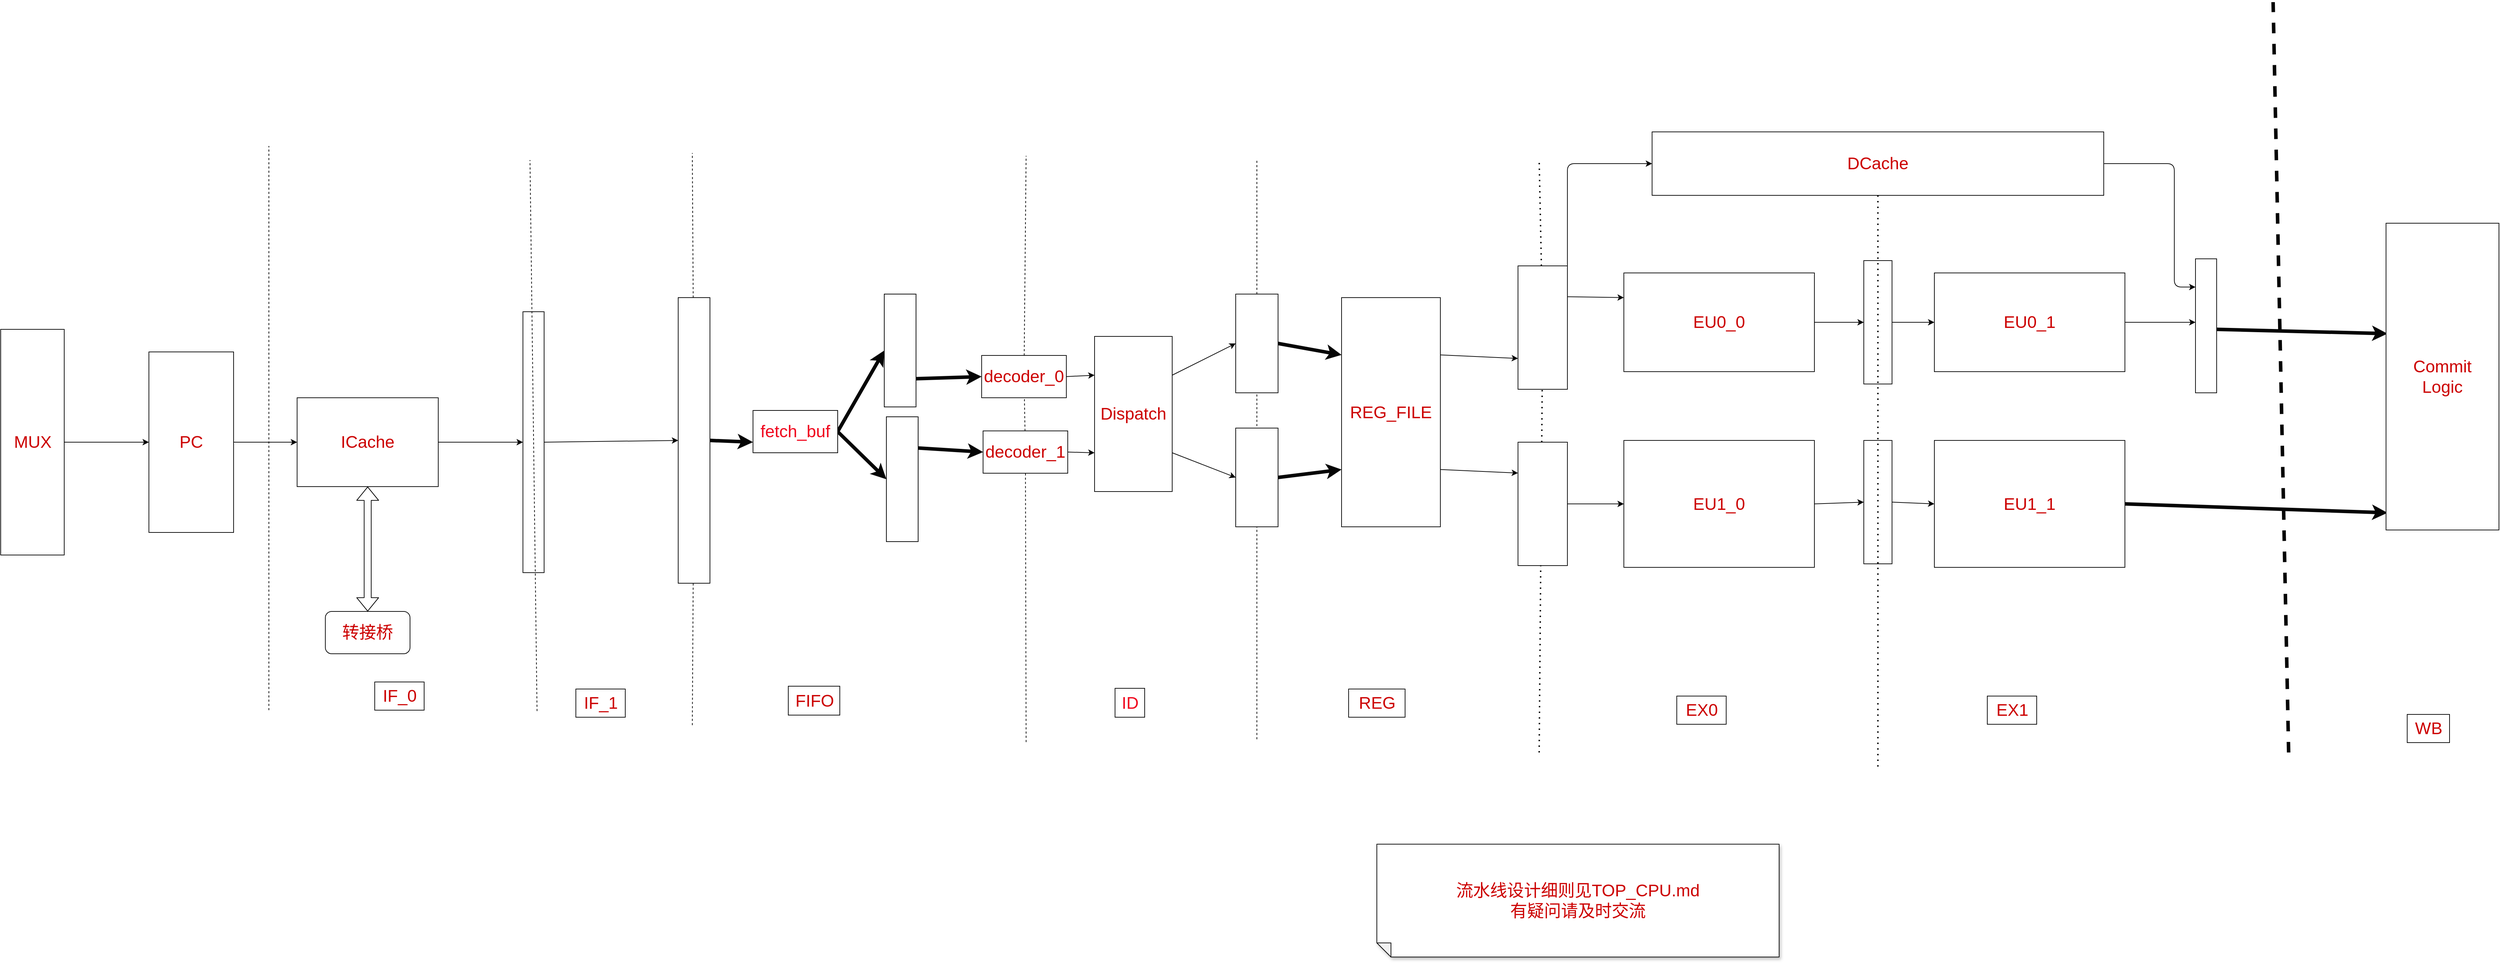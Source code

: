 <mxfile>
    <diagram id="cVIp-nzU9-chKnxCUfcy" name="第 1 页">
        <mxGraphModel dx="1680" dy="1288" grid="0" gridSize="100" guides="1" tooltips="1" connect="1" arrows="1" fold="1" page="1" pageScale="1" pageWidth="827" pageHeight="583" background="#FFFFFF" math="0" shadow="0">
            <root>
                <mxCell id="0"/>
                <mxCell id="1" parent="0"/>
                <mxCell id="9" value="" style="endArrow=none;dashed=1;html=1;fontSize=24;strokeColor=#050505;fontColor=#CC0000;" parent="1" edge="1">
                    <mxGeometry width="50" height="50" relative="1" as="geometry">
                        <mxPoint x="1080" y="1340" as="sourcePoint"/>
                        <mxPoint x="1080" y="540" as="targetPoint"/>
                    </mxGeometry>
                </mxCell>
                <mxCell id="25" style="edgeStyle=none;html=1;exitX=1;exitY=0.5;exitDx=0;exitDy=0;entryX=0;entryY=0.5;entryDx=0;entryDy=0;fontSize=24;strokeColor=#050505;fontColor=#CC0000;" parent="1" source="14" target="19" edge="1">
                    <mxGeometry relative="1" as="geometry"/>
                </mxCell>
                <mxCell id="14" value="" style="rounded=0;whiteSpace=wrap;html=1;fontSize=24;strokeColor=#050505;fontColor=#CC0000;" parent="1" vertex="1">
                    <mxGeometry x="1440" y="775" width="30" height="370" as="geometry"/>
                </mxCell>
                <mxCell id="16" style="edgeStyle=none;html=1;exitX=1;exitY=0.5;exitDx=0;exitDy=0;entryX=0;entryY=0.5;entryDx=0;entryDy=0;fontSize=24;strokeColor=#050505;fontColor=#CC0000;" parent="1" source="5" target="14" edge="1">
                    <mxGeometry relative="1" as="geometry"/>
                </mxCell>
                <mxCell id="17" value="" style="endArrow=none;dashed=1;html=1;fontSize=24;strokeColor=#050505;fontColor=#CC0000;" parent="1" edge="1">
                    <mxGeometry width="50" height="50" relative="1" as="geometry">
                        <mxPoint x="1460" y="1341.263" as="sourcePoint"/>
                        <mxPoint x="1450" y="560" as="targetPoint"/>
                    </mxGeometry>
                </mxCell>
                <mxCell id="18" value="IF_0" style="text;html=1;align=center;verticalAlign=middle;resizable=0;points=[];autosize=1;fontSize=24;strokeColor=#050505;fontColor=#CC0000;" parent="1" vertex="1">
                    <mxGeometry x="1230" y="1300" width="70" height="40" as="geometry"/>
                </mxCell>
                <mxCell id="20" value="" style="endArrow=none;dashed=1;html=1;fontSize=24;startArrow=none;strokeColor=#050505;fontColor=#CC0000;" parent="1" source="19" edge="1">
                    <mxGeometry width="50" height="50" relative="1" as="geometry">
                        <mxPoint x="1680" y="1361.263" as="sourcePoint"/>
                        <mxPoint x="1680" y="550" as="targetPoint"/>
                    </mxGeometry>
                </mxCell>
                <mxCell id="21" value="IF_1" style="text;html=1;align=center;verticalAlign=middle;resizable=0;points=[];autosize=1;fontSize=24;strokeColor=#050505;fontColor=#CC0000;" parent="1" vertex="1">
                    <mxGeometry x="1515" y="1310" width="70" height="40" as="geometry"/>
                </mxCell>
                <mxCell id="24" value="转接桥" style="rounded=1;whiteSpace=wrap;html=1;fontSize=24;strokeColor=#050505;fontColor=#CC0000;" parent="1" vertex="1">
                    <mxGeometry x="1160" y="1200" width="120" height="60" as="geometry"/>
                </mxCell>
                <mxCell id="26" value="" style="endArrow=none;dashed=1;html=1;fontSize=24;strokeColor=#050505;fontColor=#CC0000;" parent="1" target="19" edge="1">
                    <mxGeometry width="50" height="50" relative="1" as="geometry">
                        <mxPoint x="1680" y="1361.263" as="sourcePoint"/>
                        <mxPoint x="1680" y="550" as="targetPoint"/>
                    </mxGeometry>
                </mxCell>
                <mxCell id="105" style="edgeStyle=none;html=1;exitX=1;exitY=0.5;exitDx=0;exitDy=0;entryX=0;entryY=0.5;entryDx=0;entryDy=0;strokeColor=#383838;strokeWidth=5;" parent="1" source="19" edge="1">
                    <mxGeometry relative="1" as="geometry">
                        <mxPoint x="1678" y="960" as="targetPoint"/>
                    </mxGeometry>
                </mxCell>
                <mxCell id="112" style="edgeStyle=none;html=1;exitX=1;exitY=0.5;exitDx=0;exitDy=0;entryX=0;entryY=0.75;entryDx=0;entryDy=0;fontSize=24;fontColor=#F0071E;strokeWidth=5;strokeColor=#050505;" edge="1" parent="1" source="19" target="109">
                    <mxGeometry relative="1" as="geometry"/>
                </mxCell>
                <mxCell id="19" value="" style="whiteSpace=wrap;html=1;fontSize=24;strokeColor=#050505;fontColor=#CC0000;" parent="1" vertex="1">
                    <mxGeometry x="1660" y="755" width="45" height="405" as="geometry"/>
                </mxCell>
                <mxCell id="32" value="" style="endArrow=none;dashed=1;html=1;fontSize=24;strokeColor=#050505;fontColor=#CC0000;startArrow=none;" parent="1" edge="1" source="34">
                    <mxGeometry width="50" height="50" relative="1" as="geometry">
                        <mxPoint x="2153" y="1385.263" as="sourcePoint"/>
                        <mxPoint x="2153" y="554" as="targetPoint"/>
                    </mxGeometry>
                </mxCell>
                <mxCell id="40" style="edgeStyle=none;html=1;exitX=1;exitY=0.5;exitDx=0;exitDy=0;entryX=0;entryY=0.25;entryDx=0;entryDy=0;fontSize=24;strokeColor=#050505;fontColor=#CC0000;" parent="1" source="34" target="39" edge="1">
                    <mxGeometry relative="1" as="geometry"/>
                </mxCell>
                <mxCell id="41" style="edgeStyle=none;html=1;exitX=1;exitY=0.5;exitDx=0;exitDy=0;entryX=0;entryY=0.75;entryDx=0;entryDy=0;fontSize=24;strokeColor=#050505;fontColor=#CC0000;" parent="1" source="36" target="39" edge="1">
                    <mxGeometry relative="1" as="geometry"/>
                </mxCell>
                <mxCell id="37" value="FIFO" style="text;html=1;align=center;verticalAlign=middle;resizable=0;points=[];autosize=1;fontSize=24;strokeColor=#050505;fontColor=#CC0000;" parent="1" vertex="1">
                    <mxGeometry x="1816" y="1306" width="73" height="41" as="geometry"/>
                </mxCell>
                <mxCell id="38" value="" style="endArrow=none;dashed=1;html=1;fontSize=24;startArrow=none;strokeColor=#050505;fontColor=#CC0000;" parent="1" source="42" edge="1">
                    <mxGeometry width="50" height="50" relative="1" as="geometry">
                        <mxPoint x="2480" y="1381.263" as="sourcePoint"/>
                        <mxPoint x="2480" y="560" as="targetPoint"/>
                    </mxGeometry>
                </mxCell>
                <mxCell id="45" style="edgeStyle=none;html=1;exitX=1;exitY=0.25;exitDx=0;exitDy=0;entryX=0;entryY=0.5;entryDx=0;entryDy=0;fontSize=24;strokeColor=#050505;fontColor=#CC0000;" parent="1" source="39" target="42" edge="1">
                    <mxGeometry relative="1" as="geometry"/>
                </mxCell>
                <mxCell id="46" style="edgeStyle=none;html=1;exitX=1;exitY=0.75;exitDx=0;exitDy=0;entryX=0;entryY=0.5;entryDx=0;entryDy=0;fontSize=24;strokeColor=#050505;fontColor=#CC0000;" parent="1" source="39" target="44" edge="1">
                    <mxGeometry relative="1" as="geometry"/>
                </mxCell>
                <mxCell id="39" value="Dispatch" style="rounded=0;whiteSpace=wrap;html=1;fontSize=24;strokeColor=#050505;fontColor=#CC0000;" parent="1" vertex="1">
                    <mxGeometry x="2250" y="810" width="110" height="220" as="geometry"/>
                </mxCell>
                <mxCell id="43" value="" style="endArrow=none;dashed=1;html=1;fontSize=24;strokeColor=#050505;fontColor=#CC0000;" parent="1" target="42" edge="1">
                    <mxGeometry width="50" height="50" relative="1" as="geometry">
                        <mxPoint x="2480" y="1381.263" as="sourcePoint"/>
                        <mxPoint x="2480" y="560" as="targetPoint"/>
                    </mxGeometry>
                </mxCell>
                <mxCell id="123" style="edgeStyle=none;html=1;exitX=1;exitY=0.5;exitDx=0;exitDy=0;entryX=0;entryY=0.25;entryDx=0;entryDy=0;strokeColor=#050505;strokeWidth=5;fontSize=24;fontColor=#F0071E;" edge="1" parent="1" source="42" target="47">
                    <mxGeometry relative="1" as="geometry"/>
                </mxCell>
                <mxCell id="42" value="" style="rounded=0;whiteSpace=wrap;html=1;fontSize=24;strokeColor=#050505;fontColor=#CC0000;" parent="1" vertex="1">
                    <mxGeometry x="2450" y="750" width="60" height="140" as="geometry"/>
                </mxCell>
                <mxCell id="122" style="edgeStyle=none;html=1;exitX=1;exitY=0.5;exitDx=0;exitDy=0;entryX=0;entryY=0.75;entryDx=0;entryDy=0;strokeColor=#050505;strokeWidth=5;fontSize=24;fontColor=#F0071E;" edge="1" parent="1" source="44" target="47">
                    <mxGeometry relative="1" as="geometry"/>
                </mxCell>
                <mxCell id="44" value="" style="rounded=0;whiteSpace=wrap;html=1;fontSize=24;strokeColor=#050505;fontColor=#CC0000;" parent="1" vertex="1">
                    <mxGeometry x="2450" y="940" width="60" height="140" as="geometry"/>
                </mxCell>
                <mxCell id="53" style="edgeStyle=none;html=1;exitX=1;exitY=0.25;exitDx=0;exitDy=0;entryX=0;entryY=0.75;entryDx=0;entryDy=0;fontSize=24;strokeColor=#050505;fontColor=#CC0000;" parent="1" source="47" target="51" edge="1">
                    <mxGeometry relative="1" as="geometry"/>
                </mxCell>
                <mxCell id="54" style="edgeStyle=none;html=1;exitX=1;exitY=0.75;exitDx=0;exitDy=0;entryX=0;entryY=0.25;entryDx=0;entryDy=0;fontSize=24;strokeColor=#050505;fontColor=#CC0000;" parent="1" source="47" target="52" edge="1">
                    <mxGeometry relative="1" as="geometry"/>
                </mxCell>
                <mxCell id="47" value="REG_FILE" style="rounded=0;whiteSpace=wrap;html=1;fontSize=24;strokeColor=#050505;fontColor=#CC0000;" parent="1" vertex="1">
                    <mxGeometry x="2600" y="755" width="140" height="325" as="geometry"/>
                </mxCell>
                <mxCell id="50" value="" style="endArrow=none;dashed=1;html=1;dashPattern=1 3;strokeWidth=2;fontSize=24;startArrow=none;strokeColor=#050505;fontColor=#CC0000;" parent="1" source="51" edge="1">
                    <mxGeometry width="50" height="50" relative="1" as="geometry">
                        <mxPoint x="2880" y="1400" as="sourcePoint"/>
                        <mxPoint x="2880" y="560" as="targetPoint"/>
                    </mxGeometry>
                </mxCell>
                <mxCell id="55" value="" style="endArrow=none;dashed=1;html=1;dashPattern=1 3;strokeWidth=2;fontSize=24;strokeColor=#050505;fontColor=#CC0000;" parent="1" target="51" edge="1">
                    <mxGeometry width="50" height="50" relative="1" as="geometry">
                        <mxPoint x="2880" y="1400" as="sourcePoint"/>
                        <mxPoint x="2880" y="560" as="targetPoint"/>
                    </mxGeometry>
                </mxCell>
                <mxCell id="60" style="edgeStyle=none;html=1;exitX=1;exitY=0.5;exitDx=0;exitDy=0;entryX=0;entryY=0.5;entryDx=0;entryDy=0;fontSize=24;strokeColor=#050505;fontColor=#CC0000;" parent="1" source="52" target="57" edge="1">
                    <mxGeometry relative="1" as="geometry"/>
                </mxCell>
                <mxCell id="52" value="" style="rounded=0;whiteSpace=wrap;html=1;fontSize=24;strokeColor=#050505;fontColor=#CC0000;" parent="1" vertex="1">
                    <mxGeometry x="2850" y="960" width="70" height="175" as="geometry"/>
                </mxCell>
                <mxCell id="59" style="edgeStyle=none;html=1;exitX=1;exitY=0.25;exitDx=0;exitDy=0;entryX=0;entryY=0.25;entryDx=0;entryDy=0;fontSize=24;strokeColor=#050505;fontColor=#CC0000;" parent="1" source="51" target="56" edge="1">
                    <mxGeometry relative="1" as="geometry"/>
                </mxCell>
                <mxCell id="79" style="edgeStyle=none;html=1;exitX=1;exitY=0;exitDx=0;exitDy=0;entryX=0;entryY=0.5;entryDx=0;entryDy=0;fontSize=24;strokeColor=#050505;fontColor=#CC0000;" parent="1" source="51" target="78" edge="1">
                    <mxGeometry relative="1" as="geometry">
                        <Array as="points">
                            <mxPoint x="2920" y="565"/>
                        </Array>
                    </mxGeometry>
                </mxCell>
                <mxCell id="51" value="" style="rounded=0;whiteSpace=wrap;html=1;fontSize=24;strokeColor=#050505;fontColor=#CC0000;" parent="1" vertex="1">
                    <mxGeometry x="2850" y="710" width="70" height="175" as="geometry"/>
                </mxCell>
                <mxCell id="64" style="edgeStyle=none;html=1;exitX=1;exitY=0.5;exitDx=0;exitDy=0;entryX=0;entryY=0.5;entryDx=0;entryDy=0;fontSize=24;strokeColor=#050505;fontColor=#CC0000;" parent="1" source="56" target="62" edge="1">
                    <mxGeometry relative="1" as="geometry"/>
                </mxCell>
                <mxCell id="56" value="EU0_0" style="rounded=0;whiteSpace=wrap;html=1;fontSize=24;strokeColor=#050505;fontColor=#CC0000;" parent="1" vertex="1">
                    <mxGeometry x="3000" y="720" width="270" height="140" as="geometry"/>
                </mxCell>
                <mxCell id="65" style="edgeStyle=none;html=1;exitX=1;exitY=0.5;exitDx=0;exitDy=0;entryX=0;entryY=0.5;entryDx=0;entryDy=0;fontSize=24;strokeColor=#050505;fontColor=#CC0000;" parent="1" source="57" target="63" edge="1">
                    <mxGeometry relative="1" as="geometry"/>
                </mxCell>
                <mxCell id="57" value="EU1_0" style="rounded=0;whiteSpace=wrap;html=1;fontSize=24;strokeColor=#050505;fontColor=#CC0000;" parent="1" vertex="1">
                    <mxGeometry x="3000" y="957.5" width="270" height="180" as="geometry"/>
                </mxCell>
                <mxCell id="73" style="edgeStyle=none;html=1;exitX=1;exitY=0.5;exitDx=0;exitDy=0;entryX=0;entryY=0.5;entryDx=0;entryDy=0;fontSize=24;strokeColor=#050505;fontColor=#CC0000;" parent="1" source="62" target="68" edge="1">
                    <mxGeometry relative="1" as="geometry"/>
                </mxCell>
                <mxCell id="62" value="" style="rounded=0;whiteSpace=wrap;html=1;fontSize=24;strokeColor=#050505;fontColor=#CC0000;" parent="1" vertex="1">
                    <mxGeometry x="3340" y="702.5" width="40" height="175" as="geometry"/>
                </mxCell>
                <mxCell id="74" style="edgeStyle=none;html=1;exitX=1;exitY=0.5;exitDx=0;exitDy=0;entryX=0;entryY=0.5;entryDx=0;entryDy=0;fontSize=24;strokeColor=#050505;fontColor=#CC0000;" parent="1" source="63" target="70" edge="1">
                    <mxGeometry relative="1" as="geometry"/>
                </mxCell>
                <mxCell id="63" value="" style="rounded=0;whiteSpace=wrap;html=1;fontSize=24;strokeColor=#050505;fontColor=#CC0000;" parent="1" vertex="1">
                    <mxGeometry x="3340" y="957.5" width="40" height="175" as="geometry"/>
                </mxCell>
                <mxCell id="66" value="" style="endArrow=none;dashed=1;html=1;dashPattern=1 3;strokeWidth=2;fontSize=24;strokeColor=#050505;fontColor=#CC0000;" parent="1" edge="1">
                    <mxGeometry width="50" height="50" relative="1" as="geometry">
                        <mxPoint x="3360" y="1420" as="sourcePoint"/>
                        <mxPoint x="3360" y="560" as="targetPoint"/>
                    </mxGeometry>
                </mxCell>
                <mxCell id="67" style="edgeStyle=none;html=1;exitX=1;exitY=0.5;exitDx=0;exitDy=0;fontSize=24;strokeColor=#050505;fontColor=#CC0000;" parent="1" source="68" edge="1">
                    <mxGeometry relative="1" as="geometry">
                        <mxPoint x="3810" y="790" as="targetPoint"/>
                    </mxGeometry>
                </mxCell>
                <mxCell id="68" value="EU0_1" style="rounded=0;whiteSpace=wrap;html=1;fontSize=24;strokeColor=#050505;fontColor=#CC0000;" parent="1" vertex="1">
                    <mxGeometry x="3440" y="720" width="270" height="140" as="geometry"/>
                </mxCell>
                <mxCell id="120" style="edgeStyle=none;html=1;exitX=1;exitY=0.5;exitDx=0;exitDy=0;entryX=0.013;entryY=0.944;entryDx=0;entryDy=0;entryPerimeter=0;strokeColor=#050505;strokeWidth=5;fontSize=24;fontColor=#F0071E;" edge="1" parent="1" source="70" target="88">
                    <mxGeometry relative="1" as="geometry"/>
                </mxCell>
                <mxCell id="70" value="EU1_1" style="rounded=0;whiteSpace=wrap;html=1;fontSize=24;strokeColor=#050505;fontColor=#CC0000;" parent="1" vertex="1">
                    <mxGeometry x="3440" y="957.5" width="270" height="180" as="geometry"/>
                </mxCell>
                <mxCell id="75" value="REG" style="text;html=1;align=center;verticalAlign=middle;resizable=0;points=[];autosize=1;fontSize=24;strokeColor=#050505;fontColor=#CC0000;" parent="1" vertex="1">
                    <mxGeometry x="2610" y="1310" width="80" height="40" as="geometry"/>
                </mxCell>
                <mxCell id="76" value="EX0" style="text;html=1;align=center;verticalAlign=middle;resizable=0;points=[];autosize=1;fontSize=24;strokeColor=#050505;fontColor=#CC0000;" parent="1" vertex="1">
                    <mxGeometry x="3075" y="1320" width="70" height="40" as="geometry"/>
                </mxCell>
                <mxCell id="77" value="EX1" style="text;html=1;align=center;verticalAlign=middle;resizable=0;points=[];autosize=1;fontSize=24;strokeColor=#050505;fontColor=#CC0000;" parent="1" vertex="1">
                    <mxGeometry x="3515" y="1320" width="70" height="40" as="geometry"/>
                </mxCell>
                <mxCell id="80" style="edgeStyle=none;html=1;exitX=1;exitY=0.5;exitDx=0;exitDy=0;fontSize=24;entryX=0;entryY=0;entryDx=0;entryDy=40;entryPerimeter=0;strokeColor=#050505;fontColor=#CC0000;" parent="1" source="78" target="81" edge="1">
                    <mxGeometry relative="1" as="geometry">
                        <mxPoint x="3780" y="720" as="targetPoint"/>
                        <Array as="points">
                            <mxPoint x="3780" y="565"/>
                            <mxPoint x="3780" y="740"/>
                        </Array>
                    </mxGeometry>
                </mxCell>
                <mxCell id="78" value="DCache" style="rounded=0;whiteSpace=wrap;html=1;fontSize=24;strokeColor=#050505;fontColor=#CC0000;" parent="1" vertex="1">
                    <mxGeometry x="3040" y="520" width="640" height="90" as="geometry"/>
                </mxCell>
                <mxCell id="119" style="edgeStyle=none;html=1;exitX=0;exitY=0;exitDx=30;exitDy=100;exitPerimeter=0;entryX=0.013;entryY=0.36;entryDx=0;entryDy=0;entryPerimeter=0;strokeColor=#050505;strokeWidth=5;fontSize=24;fontColor=#F0071E;" edge="1" parent="1" source="81" target="88">
                    <mxGeometry relative="1" as="geometry"/>
                </mxCell>
                <mxCell id="81" value="" style="shadow=0;dashed=0;align=center;html=1;strokeWidth=1;shape=mxgraph.rtl.abstract.entity;container=1;collapsible=0;kind=mux;drawPins=0;left=4;right=1;bottom=0;fontSize=24;strokeColor=#050505;fontColor=#CC0000;" parent="1" vertex="1">
                    <mxGeometry x="3810" y="700" width="30" height="190" as="geometry"/>
                </mxCell>
                <mxCell id="87" value="WB" style="text;html=1;align=center;verticalAlign=middle;resizable=0;points=[];autosize=1;fontSize=24;strokeColor=#050505;fontColor=#CC0000;" parent="1" vertex="1">
                    <mxGeometry x="4110" y="1346" width="60" height="40" as="geometry"/>
                </mxCell>
                <mxCell id="88" value="Commit&lt;br&gt;Logic" style="rounded=0;whiteSpace=wrap;html=1;fontSize=24;strokeColor=#050505;fontColor=#CC0000;" parent="1" vertex="1">
                    <mxGeometry x="4080" y="649.5" width="160" height="435" as="geometry"/>
                </mxCell>
                <mxCell id="93" value="流水线设计细则见TOP_CPU.md&lt;br&gt;有疑问请及时交流" style="shape=note;whiteSpace=wrap;html=1;backgroundOutline=1;darkOpacity=0.05;fillStyle=solid;direction=west;gradientDirection=north;shadow=1;size=20;pointerEvents=1;fontSize=24;strokeColor=#050505;fontColor=#CC0000;" parent="1" vertex="1">
                    <mxGeometry x="2650" y="1530" width="570" height="160" as="geometry"/>
                </mxCell>
                <mxCell id="3" style="edgeStyle=none;html=1;exitX=0;exitY=0;exitDx=90;exitDy=160;exitPerimeter=0;strokeColor=#050505;fontColor=#CC0000;" parent="1" source="2" edge="1">
                    <mxGeometry relative="1" as="geometry">
                        <mxPoint x="910" y="960" as="targetPoint"/>
                    </mxGeometry>
                </mxCell>
                <mxCell id="2" value="&lt;font style=&quot;font-size: 24px;&quot;&gt;MUX&lt;/font&gt;" style="shadow=0;dashed=0;align=center;html=1;strokeWidth=1;shape=mxgraph.rtl.abstract.entity;container=0;collapsible=0;kind=mux;drawPins=0;left=4;right=1;bottom=0;strokeColor=#050505;fontColor=#CC0000;" parent="1" vertex="1">
                    <mxGeometry x="700" y="800" width="90" height="320" as="geometry"/>
                </mxCell>
                <mxCell id="4" value="&lt;font style=&quot;font-size: 24px;&quot;&gt;PC&lt;/font&gt;" style="whiteSpace=wrap;html=1;container=0;strokeColor=#050505;fontColor=#CC0000;" parent="1" vertex="1">
                    <mxGeometry x="910" y="832" width="120" height="256" as="geometry"/>
                </mxCell>
                <mxCell id="5" value="&lt;font style=&quot;font-size: 24px;&quot;&gt;ICache&lt;/font&gt;" style="whiteSpace=wrap;html=1;container=0;strokeColor=#050505;fontColor=#CC0000;" parent="1" vertex="1">
                    <mxGeometry x="1120" y="897" width="200" height="126" as="geometry"/>
                </mxCell>
                <mxCell id="6" style="edgeStyle=none;html=1;exitX=1;exitY=0.5;exitDx=0;exitDy=0;entryX=0;entryY=0.5;entryDx=0;entryDy=0;strokeColor=#050505;fontColor=#CC0000;" parent="1" source="4" target="5" edge="1">
                    <mxGeometry relative="1" as="geometry"/>
                </mxCell>
                <mxCell id="23" value="" style="shape=flexArrow;endArrow=classic;startArrow=classic;html=1;fontSize=24;entryX=0.5;entryY=1;entryDx=0;entryDy=0;strokeColor=#050505;fontColor=#CC0000;" parent="1" target="5" edge="1">
                    <mxGeometry width="100" height="100" relative="1" as="geometry">
                        <mxPoint x="1220" y="1200" as="sourcePoint"/>
                        <mxPoint x="1240" y="1070" as="targetPoint"/>
                    </mxGeometry>
                </mxCell>
                <mxCell id="117" style="edgeStyle=none;html=1;exitX=1;exitY=0.75;exitDx=0;exitDy=0;entryX=0;entryY=0.5;entryDx=0;entryDy=0;strokeColor=#050505;strokeWidth=5;fontSize=24;fontColor=#F0071E;" edge="1" parent="1" source="101" target="34">
                    <mxGeometry relative="1" as="geometry"/>
                </mxCell>
                <mxCell id="101" value="" style="rounded=0;whiteSpace=wrap;html=1;" parent="1" vertex="1">
                    <mxGeometry x="1952" y="750" width="45" height="160" as="geometry"/>
                </mxCell>
                <mxCell id="118" style="edgeStyle=none;html=1;exitX=1;exitY=0.25;exitDx=0;exitDy=0;entryX=0;entryY=0.5;entryDx=0;entryDy=0;strokeColor=#050505;strokeWidth=5;fontSize=24;fontColor=#F0071E;" edge="1" parent="1" source="102" target="36">
                    <mxGeometry relative="1" as="geometry"/>
                </mxCell>
                <mxCell id="102" value="" style="rounded=0;whiteSpace=wrap;html=1;" parent="1" vertex="1">
                    <mxGeometry x="1955" y="924" width="45" height="177" as="geometry"/>
                </mxCell>
                <mxCell id="108" value="&lt;font style=&quot;font-size: 24px;&quot; color=&quot;#f0071e&quot;&gt;ID&lt;/font&gt;" style="text;html=1;align=center;verticalAlign=middle;resizable=0;points=[];autosize=1;strokeColor=#050505;fillColor=none;fontSize=24;fontColor=#CC0000;" parent="1" vertex="1">
                    <mxGeometry x="2279" y="1309" width="42" height="41" as="geometry"/>
                </mxCell>
                <mxCell id="115" style="edgeStyle=none;html=1;exitX=1;exitY=0.5;exitDx=0;exitDy=0;entryX=0;entryY=0.5;entryDx=0;entryDy=0;strokeColor=#050505;strokeWidth=5;fontSize=24;fontColor=#F0071E;" edge="1" parent="1" source="109" target="101">
                    <mxGeometry relative="1" as="geometry"/>
                </mxCell>
                <mxCell id="116" style="edgeStyle=none;html=1;exitX=1;exitY=0.5;exitDx=0;exitDy=0;entryX=0;entryY=0.5;entryDx=0;entryDy=0;strokeColor=#050505;strokeWidth=5;fontSize=24;fontColor=#F0071E;" edge="1" parent="1" source="109" target="102">
                    <mxGeometry relative="1" as="geometry"/>
                </mxCell>
                <mxCell id="109" value="&lt;font color=&quot;#f0071e&quot; style=&quot;font-size: 24px;&quot;&gt;fetch_buf&lt;/font&gt;" style="rounded=0;whiteSpace=wrap;html=1;" vertex="1" parent="1">
                    <mxGeometry x="1766" y="915" width="120" height="60" as="geometry"/>
                </mxCell>
                <mxCell id="110" value="" style="endArrow=none;dashed=1;html=1;fontSize=24;strokeColor=#050505;fontColor=#CC0000;startArrow=none;" edge="1" parent="1" source="36" target="34">
                    <mxGeometry width="50" height="50" relative="1" as="geometry">
                        <mxPoint x="2153" y="1385.263" as="sourcePoint"/>
                        <mxPoint x="2153" y="554" as="targetPoint"/>
                    </mxGeometry>
                </mxCell>
                <mxCell id="34" value="decoder_0" style="rounded=0;whiteSpace=wrap;html=1;fontSize=24;strokeColor=#050505;fontColor=#CC0000;" parent="1" vertex="1">
                    <mxGeometry x="2090" y="837" width="120" height="60" as="geometry"/>
                </mxCell>
                <mxCell id="111" value="" style="endArrow=none;dashed=1;html=1;fontSize=24;strokeColor=#050505;fontColor=#CC0000;" edge="1" parent="1" target="36">
                    <mxGeometry width="50" height="50" relative="1" as="geometry">
                        <mxPoint x="2153" y="1385.263" as="sourcePoint"/>
                        <mxPoint x="2136.975" y="892" as="targetPoint"/>
                    </mxGeometry>
                </mxCell>
                <mxCell id="36" value="decoder_1" style="rounded=0;whiteSpace=wrap;html=1;fontSize=24;strokeColor=#050505;fontColor=#CC0000;" parent="1" vertex="1">
                    <mxGeometry x="2092" y="944" width="120" height="60" as="geometry"/>
                </mxCell>
                <mxCell id="121" value="" style="endArrow=none;dashed=1;html=1;strokeColor=#050505;strokeWidth=5;fontSize=24;fontColor=#F0071E;" edge="1" parent="1">
                    <mxGeometry width="50" height="50" relative="1" as="geometry">
                        <mxPoint x="3942" y="1400" as="sourcePoint"/>
                        <mxPoint x="3920" y="336" as="targetPoint"/>
                    </mxGeometry>
                </mxCell>
            </root>
        </mxGraphModel>
    </diagram>
</mxfile>